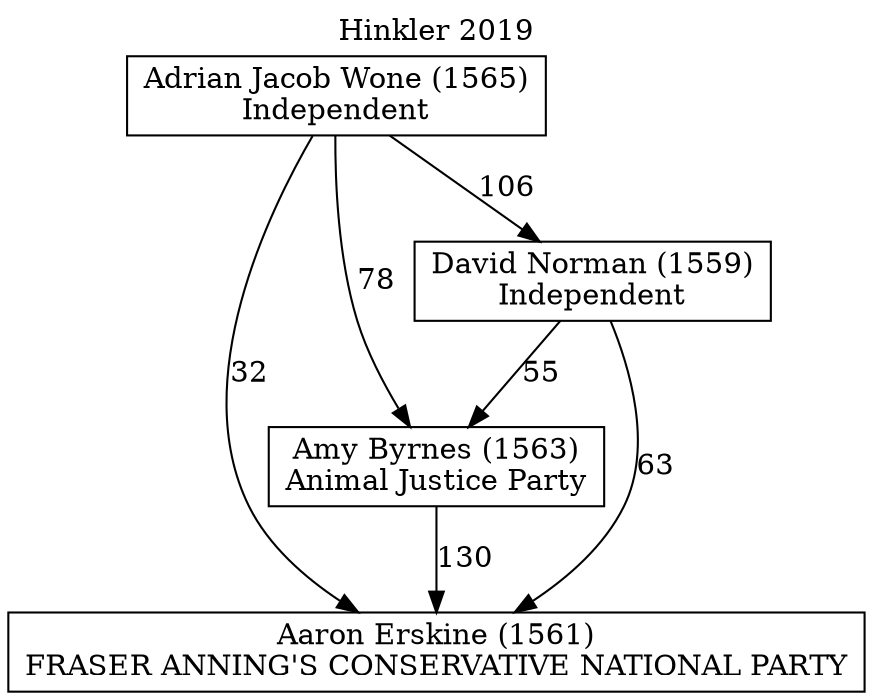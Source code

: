// House preference flow
digraph "Aaron Erskine (1561)_Hinkler_2019" {
	graph [label="Hinkler 2019" labelloc=t mclimit=10]
	node [shape=box]
	"Aaron Erskine (1561)" [label="Aaron Erskine (1561)
FRASER ANNING'S CONSERVATIVE NATIONAL PARTY"]
	"Amy Byrnes (1563)" [label="Amy Byrnes (1563)
Animal Justice Party"]
	"David Norman (1559)" [label="David Norman (1559)
Independent"]
	"Adrian Jacob Wone (1565)" [label="Adrian Jacob Wone (1565)
Independent"]
	"Amy Byrnes (1563)" -> "Aaron Erskine (1561)" [label=130]
	"David Norman (1559)" -> "Amy Byrnes (1563)" [label=55]
	"Adrian Jacob Wone (1565)" -> "David Norman (1559)" [label=106]
	"David Norman (1559)" -> "Aaron Erskine (1561)" [label=63]
	"Adrian Jacob Wone (1565)" -> "Aaron Erskine (1561)" [label=32]
	"Adrian Jacob Wone (1565)" -> "Amy Byrnes (1563)" [label=78]
}
